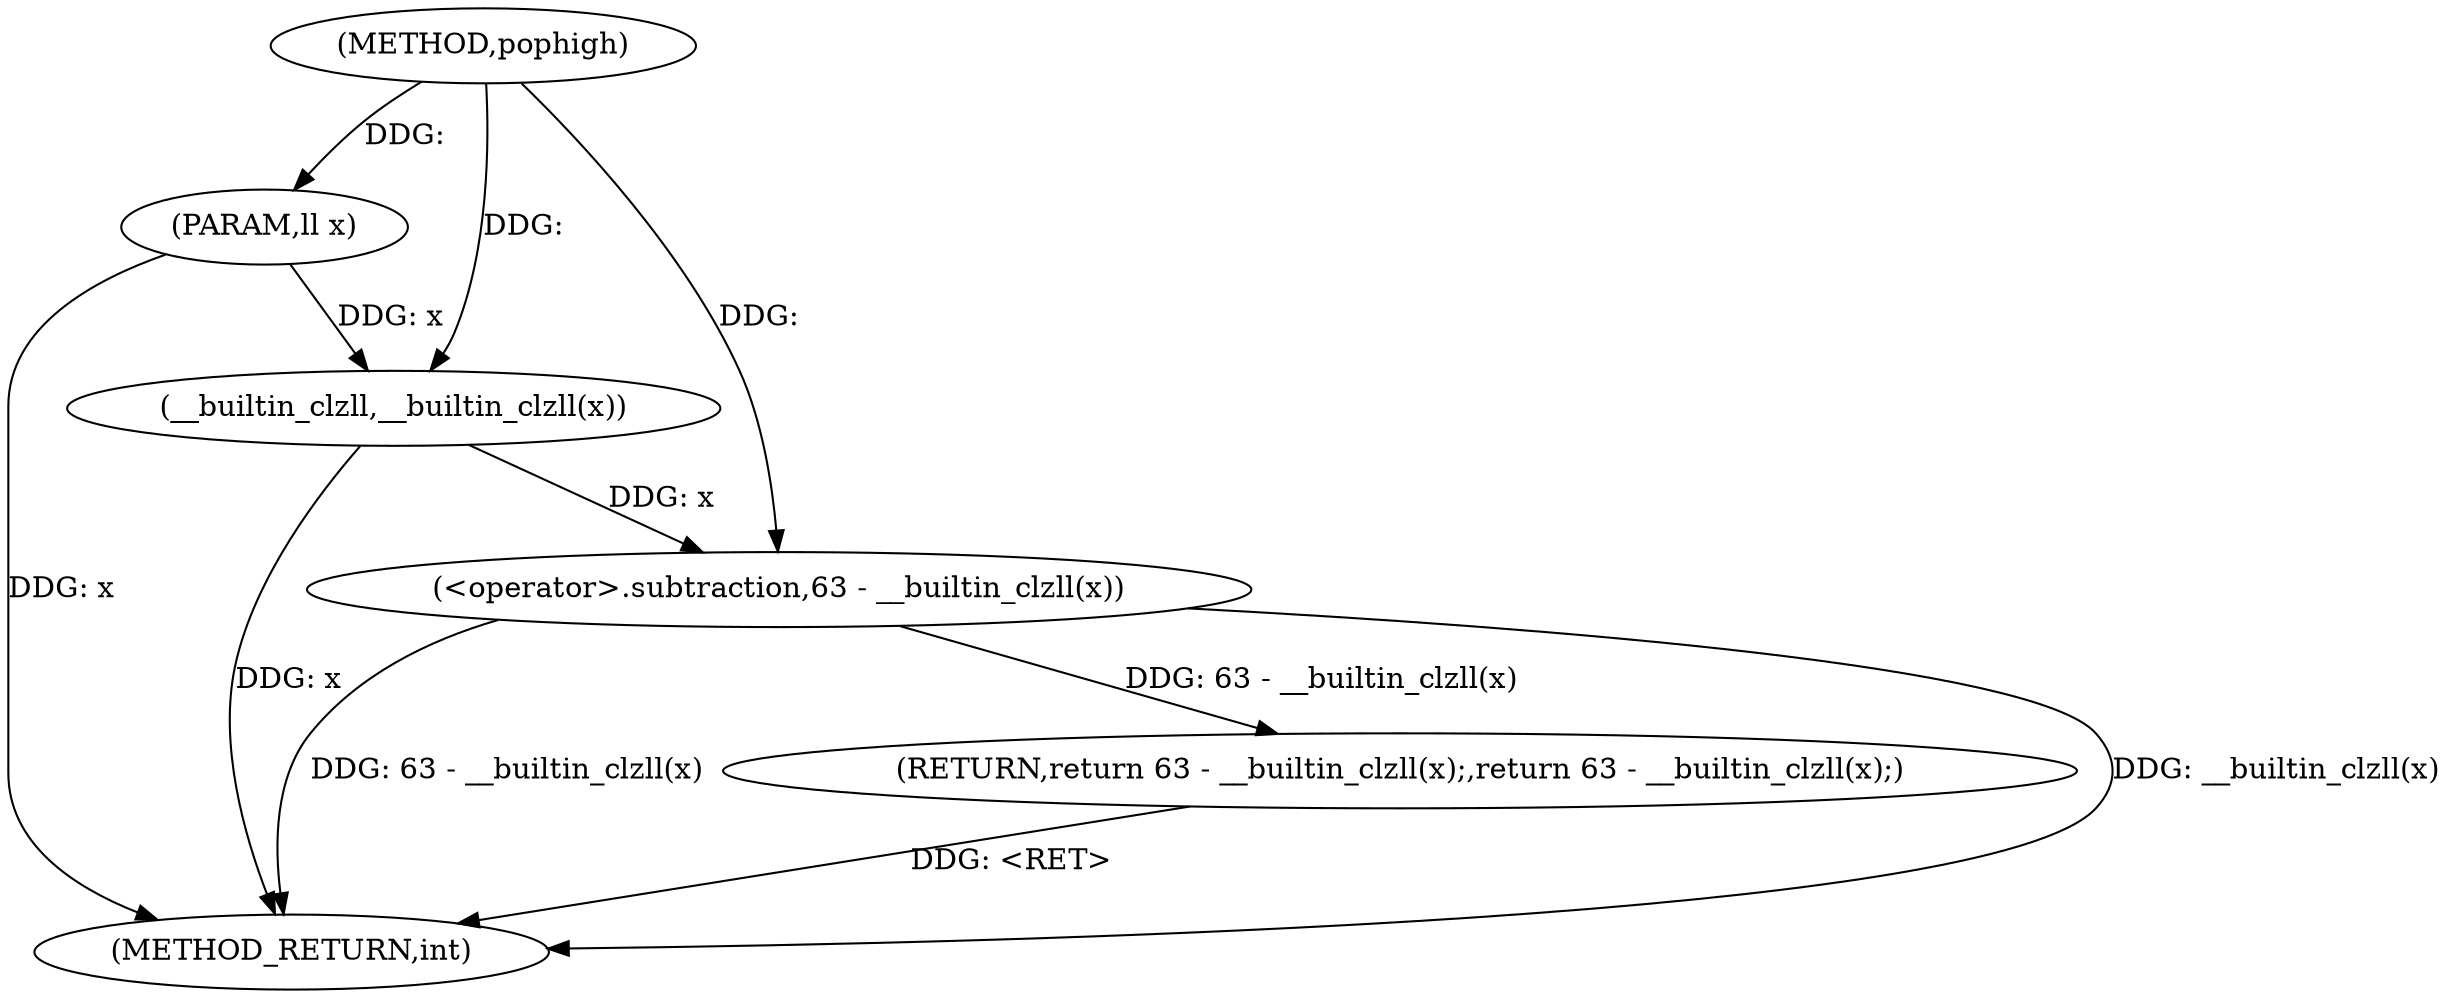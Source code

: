digraph "pophigh" {  
"1000196" [label = "(METHOD,pophigh)" ]
"1000204" [label = "(METHOD_RETURN,int)" ]
"1000197" [label = "(PARAM,ll x)" ]
"1000199" [label = "(RETURN,return 63 - __builtin_clzll(x);,return 63 - __builtin_clzll(x);)" ]
"1000200" [label = "(<operator>.subtraction,63 - __builtin_clzll(x))" ]
"1000202" [label = "(__builtin_clzll,__builtin_clzll(x))" ]
  "1000197" -> "1000204"  [ label = "DDG: x"] 
  "1000202" -> "1000204"  [ label = "DDG: x"] 
  "1000200" -> "1000204"  [ label = "DDG: __builtin_clzll(x)"] 
  "1000200" -> "1000204"  [ label = "DDG: 63 - __builtin_clzll(x)"] 
  "1000199" -> "1000204"  [ label = "DDG: <RET>"] 
  "1000196" -> "1000197"  [ label = "DDG: "] 
  "1000200" -> "1000199"  [ label = "DDG: 63 - __builtin_clzll(x)"] 
  "1000196" -> "1000200"  [ label = "DDG: "] 
  "1000202" -> "1000200"  [ label = "DDG: x"] 
  "1000197" -> "1000202"  [ label = "DDG: x"] 
  "1000196" -> "1000202"  [ label = "DDG: "] 
}
